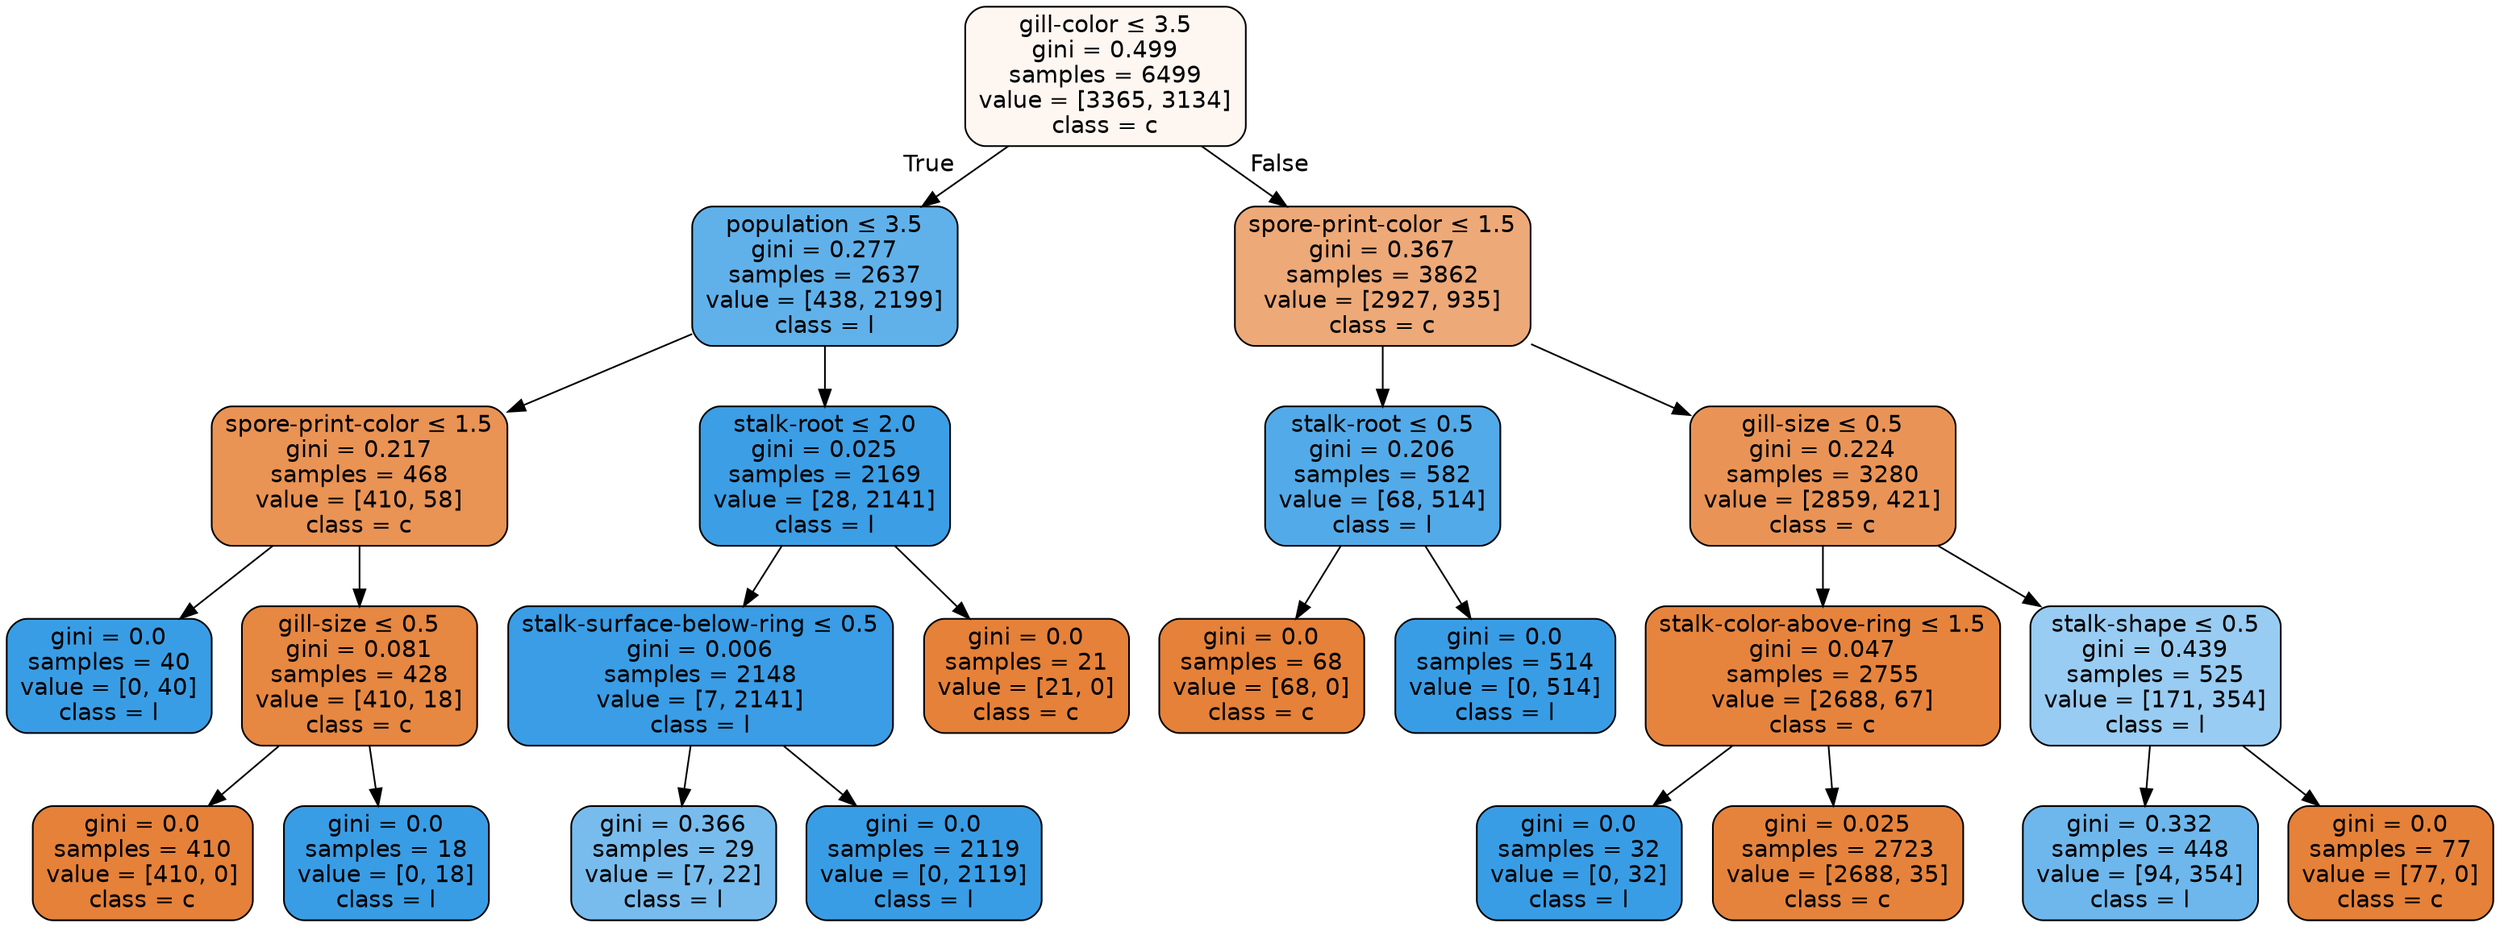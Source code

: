 digraph Tree {
node [shape=box, style="filled, rounded", color="black", fontname=helvetica] ;
edge [fontname=helvetica] ;
0 [label=<gill-color &le; 3.5<br/>gini = 0.499<br/>samples = 6499<br/>value = [3365, 3134]<br/>class = c>, fillcolor="#fdf6f1"] ;
1 [label=<population &le; 3.5<br/>gini = 0.277<br/>samples = 2637<br/>value = [438, 2199]<br/>class = l>, fillcolor="#60b1ea"] ;
0 -> 1 [labeldistance=2.5, labelangle=45, headlabel="True"] ;
2 [label=<spore-print-color &le; 1.5<br/>gini = 0.217<br/>samples = 468<br/>value = [410, 58]<br/>class = c>, fillcolor="#e99355"] ;
1 -> 2 ;
3 [label=<gini = 0.0<br/>samples = 40<br/>value = [0, 40]<br/>class = l>, fillcolor="#399de5"] ;
2 -> 3 ;
4 [label=<gill-size &le; 0.5<br/>gini = 0.081<br/>samples = 428<br/>value = [410, 18]<br/>class = c>, fillcolor="#e68742"] ;
2 -> 4 ;
5 [label=<gini = 0.0<br/>samples = 410<br/>value = [410, 0]<br/>class = c>, fillcolor="#e58139"] ;
4 -> 5 ;
6 [label=<gini = 0.0<br/>samples = 18<br/>value = [0, 18]<br/>class = l>, fillcolor="#399de5"] ;
4 -> 6 ;
7 [label=<stalk-root &le; 2.0<br/>gini = 0.025<br/>samples = 2169<br/>value = [28, 2141]<br/>class = l>, fillcolor="#3c9ee5"] ;
1 -> 7 ;
8 [label=<stalk-surface-below-ring &le; 0.5<br/>gini = 0.006<br/>samples = 2148<br/>value = [7, 2141]<br/>class = l>, fillcolor="#3a9de5"] ;
7 -> 8 ;
9 [label=<gini = 0.366<br/>samples = 29<br/>value = [7, 22]<br/>class = l>, fillcolor="#78bced"] ;
8 -> 9 ;
10 [label=<gini = 0.0<br/>samples = 2119<br/>value = [0, 2119]<br/>class = l>, fillcolor="#399de5"] ;
8 -> 10 ;
11 [label=<gini = 0.0<br/>samples = 21<br/>value = [21, 0]<br/>class = c>, fillcolor="#e58139"] ;
7 -> 11 ;
12 [label=<spore-print-color &le; 1.5<br/>gini = 0.367<br/>samples = 3862<br/>value = [2927, 935]<br/>class = c>, fillcolor="#eda978"] ;
0 -> 12 [labeldistance=2.5, labelangle=-45, headlabel="False"] ;
13 [label=<stalk-root &le; 0.5<br/>gini = 0.206<br/>samples = 582<br/>value = [68, 514]<br/>class = l>, fillcolor="#53aae8"] ;
12 -> 13 ;
14 [label=<gini = 0.0<br/>samples = 68<br/>value = [68, 0]<br/>class = c>, fillcolor="#e58139"] ;
13 -> 14 ;
15 [label=<gini = 0.0<br/>samples = 514<br/>value = [0, 514]<br/>class = l>, fillcolor="#399de5"] ;
13 -> 15 ;
16 [label=<gill-size &le; 0.5<br/>gini = 0.224<br/>samples = 3280<br/>value = [2859, 421]<br/>class = c>, fillcolor="#e99456"] ;
12 -> 16 ;
17 [label=<stalk-color-above-ring &le; 1.5<br/>gini = 0.047<br/>samples = 2755<br/>value = [2688, 67]<br/>class = c>, fillcolor="#e6843e"] ;
16 -> 17 ;
18 [label=<gini = 0.0<br/>samples = 32<br/>value = [0, 32]<br/>class = l>, fillcolor="#399de5"] ;
17 -> 18 ;
19 [label=<gini = 0.025<br/>samples = 2723<br/>value = [2688, 35]<br/>class = c>, fillcolor="#e5833c"] ;
17 -> 19 ;
20 [label=<stalk-shape &le; 0.5<br/>gini = 0.439<br/>samples = 525<br/>value = [171, 354]<br/>class = l>, fillcolor="#99ccf2"] ;
16 -> 20 ;
21 [label=<gini = 0.332<br/>samples = 448<br/>value = [94, 354]<br/>class = l>, fillcolor="#6eb7ec"] ;
20 -> 21 ;
22 [label=<gini = 0.0<br/>samples = 77<br/>value = [77, 0]<br/>class = c>, fillcolor="#e58139"] ;
20 -> 22 ;
}

